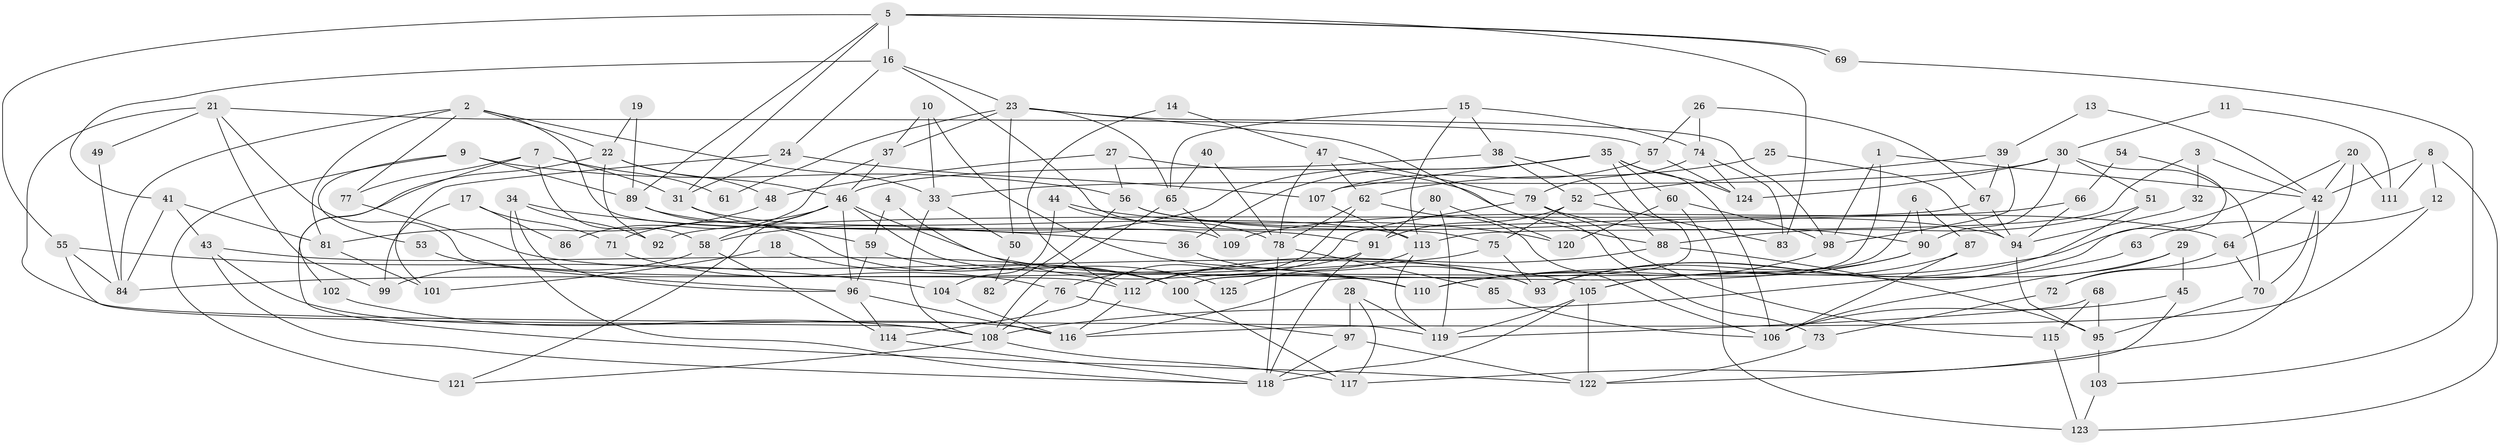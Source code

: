 // Generated by graph-tools (version 1.1) at 2025/50/03/09/25 03:50:13]
// undirected, 125 vertices, 250 edges
graph export_dot {
graph [start="1"]
  node [color=gray90,style=filled];
  1;
  2;
  3;
  4;
  5;
  6;
  7;
  8;
  9;
  10;
  11;
  12;
  13;
  14;
  15;
  16;
  17;
  18;
  19;
  20;
  21;
  22;
  23;
  24;
  25;
  26;
  27;
  28;
  29;
  30;
  31;
  32;
  33;
  34;
  35;
  36;
  37;
  38;
  39;
  40;
  41;
  42;
  43;
  44;
  45;
  46;
  47;
  48;
  49;
  50;
  51;
  52;
  53;
  54;
  55;
  56;
  57;
  58;
  59;
  60;
  61;
  62;
  63;
  64;
  65;
  66;
  67;
  68;
  69;
  70;
  71;
  72;
  73;
  74;
  75;
  76;
  77;
  78;
  79;
  80;
  81;
  82;
  83;
  84;
  85;
  86;
  87;
  88;
  89;
  90;
  91;
  92;
  93;
  94;
  95;
  96;
  97;
  98;
  99;
  100;
  101;
  102;
  103;
  104;
  105;
  106;
  107;
  108;
  109;
  110;
  111;
  112;
  113;
  114;
  115;
  116;
  117;
  118;
  119;
  120;
  121;
  122;
  123;
  124;
  125;
  1 -- 100;
  1 -- 98;
  1 -- 42;
  2 -- 77;
  2 -- 84;
  2 -- 22;
  2 -- 33;
  2 -- 81;
  2 -- 109;
  3 -- 113;
  3 -- 42;
  3 -- 32;
  4 -- 59;
  4 -- 110;
  5 -- 69;
  5 -- 69;
  5 -- 89;
  5 -- 16;
  5 -- 31;
  5 -- 55;
  5 -- 83;
  6 -- 100;
  6 -- 90;
  6 -- 87;
  7 -- 58;
  7 -- 31;
  7 -- 61;
  7 -- 77;
  7 -- 102;
  8 -- 42;
  8 -- 123;
  8 -- 12;
  8 -- 111;
  9 -- 56;
  9 -- 121;
  9 -- 53;
  9 -- 89;
  10 -- 37;
  10 -- 110;
  10 -- 33;
  11 -- 30;
  11 -- 111;
  12 -- 116;
  12 -- 63;
  13 -- 39;
  13 -- 42;
  14 -- 112;
  14 -- 47;
  15 -- 65;
  15 -- 74;
  15 -- 38;
  15 -- 113;
  16 -- 24;
  16 -- 23;
  16 -- 41;
  16 -- 75;
  17 -- 99;
  17 -- 71;
  17 -- 86;
  18 -- 101;
  18 -- 100;
  19 -- 22;
  19 -- 89;
  20 -- 42;
  20 -- 110;
  20 -- 72;
  20 -- 111;
  21 -- 119;
  21 -- 57;
  21 -- 49;
  21 -- 99;
  21 -- 112;
  22 -- 46;
  22 -- 48;
  22 -- 92;
  22 -- 122;
  23 -- 73;
  23 -- 37;
  23 -- 50;
  23 -- 61;
  23 -- 65;
  23 -- 98;
  24 -- 107;
  24 -- 31;
  24 -- 101;
  25 -- 62;
  25 -- 94;
  26 -- 67;
  26 -- 74;
  26 -- 57;
  27 -- 48;
  27 -- 88;
  27 -- 56;
  28 -- 117;
  28 -- 97;
  28 -- 119;
  29 -- 108;
  29 -- 106;
  29 -- 45;
  30 -- 124;
  30 -- 33;
  30 -- 51;
  30 -- 70;
  30 -- 90;
  31 -- 113;
  31 -- 59;
  32 -- 94;
  33 -- 50;
  33 -- 108;
  34 -- 96;
  34 -- 118;
  34 -- 36;
  34 -- 92;
  35 -- 107;
  35 -- 116;
  35 -- 36;
  35 -- 58;
  35 -- 60;
  35 -- 106;
  35 -- 124;
  36 -- 93;
  37 -- 46;
  37 -- 86;
  38 -- 88;
  38 -- 46;
  38 -- 52;
  39 -- 52;
  39 -- 98;
  39 -- 67;
  40 -- 78;
  40 -- 65;
  41 -- 43;
  41 -- 81;
  41 -- 84;
  42 -- 70;
  42 -- 64;
  42 -- 117;
  43 -- 100;
  43 -- 118;
  43 -- 116;
  44 -- 120;
  44 -- 78;
  44 -- 104;
  45 -- 122;
  45 -- 106;
  46 -- 58;
  46 -- 71;
  46 -- 93;
  46 -- 96;
  46 -- 110;
  46 -- 121;
  47 -- 79;
  47 -- 62;
  47 -- 78;
  48 -- 81;
  49 -- 84;
  50 -- 82;
  51 -- 93;
  51 -- 88;
  52 -- 75;
  52 -- 83;
  52 -- 91;
  53 -- 96;
  54 -- 66;
  54 -- 93;
  55 -- 84;
  55 -- 104;
  55 -- 108;
  56 -- 94;
  56 -- 64;
  56 -- 82;
  57 -- 124;
  57 -- 107;
  58 -- 114;
  58 -- 99;
  59 -- 96;
  59 -- 125;
  60 -- 98;
  60 -- 120;
  60 -- 123;
  62 -- 106;
  62 -- 78;
  62 -- 76;
  63 -- 105;
  64 -- 70;
  64 -- 72;
  65 -- 108;
  65 -- 109;
  66 -- 109;
  66 -- 94;
  67 -- 92;
  67 -- 94;
  68 -- 95;
  68 -- 119;
  68 -- 115;
  69 -- 103;
  70 -- 95;
  71 -- 76;
  72 -- 73;
  73 -- 122;
  74 -- 83;
  74 -- 79;
  74 -- 124;
  75 -- 93;
  75 -- 84;
  76 -- 108;
  76 -- 97;
  77 -- 105;
  78 -- 118;
  78 -- 85;
  79 -- 90;
  79 -- 114;
  79 -- 115;
  80 -- 91;
  80 -- 119;
  80 -- 120;
  81 -- 101;
  85 -- 106;
  87 -- 106;
  87 -- 105;
  88 -- 112;
  88 -- 95;
  89 -- 91;
  89 -- 100;
  90 -- 93;
  90 -- 110;
  91 -- 112;
  91 -- 118;
  94 -- 95;
  95 -- 103;
  96 -- 116;
  96 -- 114;
  97 -- 118;
  97 -- 122;
  98 -- 110;
  100 -- 117;
  102 -- 108;
  103 -- 123;
  104 -- 116;
  105 -- 122;
  105 -- 118;
  105 -- 119;
  107 -- 113;
  108 -- 117;
  108 -- 121;
  112 -- 116;
  113 -- 119;
  113 -- 125;
  114 -- 118;
  115 -- 123;
}
